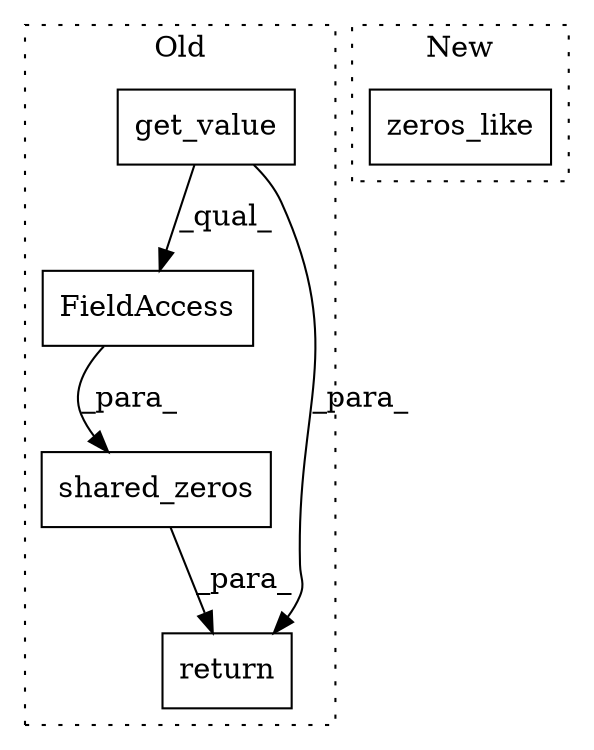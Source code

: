 digraph G {
subgraph cluster0 {
1 [label="shared_zeros" a="32" s="4935,4967" l="13,1" shape="box"];
3 [label="get_value" a="32" s="4950" l="11" shape="box"];
4 [label="FieldAccess" a="22" s="4948" l="19" shape="box"];
5 [label="return" a="41" s="5461" l="7" shape="box"];
label = "Old";
style="dotted";
}
subgraph cluster1 {
2 [label="zeros_like" a="32" s="4983,4995" l="11,1" shape="box"];
label = "New";
style="dotted";
}
1 -> 5 [label="_para_"];
3 -> 4 [label="_qual_"];
3 -> 5 [label="_para_"];
4 -> 1 [label="_para_"];
}